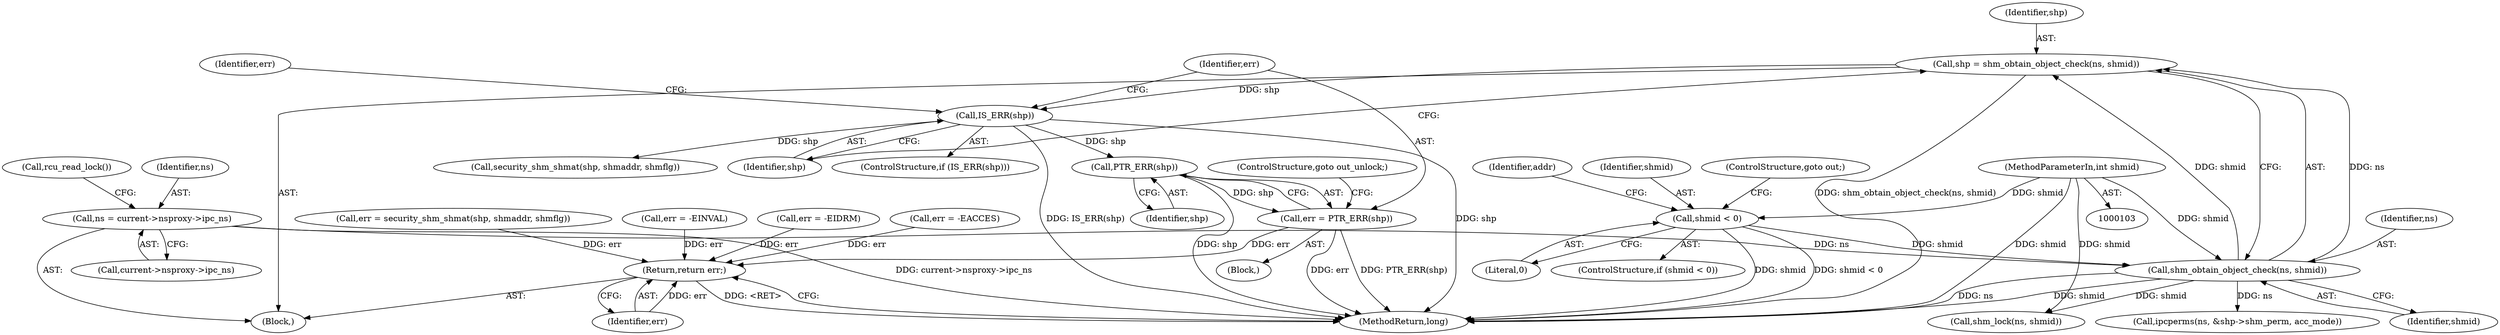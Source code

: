 digraph "0_linux_e1d35d4dc7f089e6c9c080d556feedf9c706f0c7@pointer" {
"1000242" [label="(Call,PTR_ERR(shp))"];
"1000237" [label="(Call,IS_ERR(shp))"];
"1000231" [label="(Call,shp = shm_obtain_object_check(ns, shmid))"];
"1000233" [label="(Call,shm_obtain_object_check(ns, shmid))"];
"1000223" [label="(Call,ns = current->nsproxy->ipc_ns)"];
"1000131" [label="(Call,shmid < 0)"];
"1000104" [label="(MethodParameterIn,int shmid)"];
"1000240" [label="(Call,err = PTR_ERR(shp))"];
"1000538" [label="(Return,return err;)"];
"1000109" [label="(Block,)"];
"1000510" [label="(Call,shm_lock(ns, shmid))"];
"1000246" [label="(Identifier,err)"];
"1000538" [label="(Return,return err;)"];
"1000232" [label="(Identifier,shp)"];
"1000540" [label="(MethodReturn,long)"];
"1000239" [label="(Block,)"];
"1000258" [label="(Call,err = security_shm_shmat(shp, shmaddr, shmflg))"];
"1000223" [label="(Call,ns = current->nsproxy->ipc_ns)"];
"1000233" [label="(Call,shm_obtain_object_check(ns, shmid))"];
"1000130" [label="(ControlStructure,if (shmid < 0))"];
"1000134" [label="(ControlStructure,goto out;)"];
"1000240" [label="(Call,err = PTR_ERR(shp))"];
"1000539" [label="(Identifier,err)"];
"1000225" [label="(Call,current->nsproxy->ipc_ns)"];
"1000133" [label="(Literal,0)"];
"1000138" [label="(Identifier,addr)"];
"1000126" [label="(Call,err = -EINVAL)"];
"1000250" [label="(Call,ipcperms(ns, &shp->shm_perm, acc_mode))"];
"1000235" [label="(Identifier,shmid)"];
"1000260" [label="(Call,security_shm_shmat(shp, shmaddr, shmflg))"];
"1000131" [label="(Call,shmid < 0)"];
"1000243" [label="(Identifier,shp)"];
"1000244" [label="(ControlStructure,goto out_unlock;)"];
"1000285" [label="(Call,err = -EIDRM)"];
"1000132" [label="(Identifier,shmid)"];
"1000237" [label="(Call,IS_ERR(shp))"];
"1000242" [label="(Call,PTR_ERR(shp))"];
"1000231" [label="(Call,shp = shm_obtain_object_check(ns, shmid))"];
"1000245" [label="(Call,err = -EACCES)"];
"1000241" [label="(Identifier,err)"];
"1000224" [label="(Identifier,ns)"];
"1000230" [label="(Call,rcu_read_lock())"];
"1000234" [label="(Identifier,ns)"];
"1000104" [label="(MethodParameterIn,int shmid)"];
"1000238" [label="(Identifier,shp)"];
"1000236" [label="(ControlStructure,if (IS_ERR(shp)))"];
"1000242" -> "1000240"  [label="AST: "];
"1000242" -> "1000243"  [label="CFG: "];
"1000243" -> "1000242"  [label="AST: "];
"1000240" -> "1000242"  [label="CFG: "];
"1000242" -> "1000540"  [label="DDG: shp"];
"1000242" -> "1000240"  [label="DDG: shp"];
"1000237" -> "1000242"  [label="DDG: shp"];
"1000237" -> "1000236"  [label="AST: "];
"1000237" -> "1000238"  [label="CFG: "];
"1000238" -> "1000237"  [label="AST: "];
"1000241" -> "1000237"  [label="CFG: "];
"1000246" -> "1000237"  [label="CFG: "];
"1000237" -> "1000540"  [label="DDG: IS_ERR(shp)"];
"1000237" -> "1000540"  [label="DDG: shp"];
"1000231" -> "1000237"  [label="DDG: shp"];
"1000237" -> "1000260"  [label="DDG: shp"];
"1000231" -> "1000109"  [label="AST: "];
"1000231" -> "1000233"  [label="CFG: "];
"1000232" -> "1000231"  [label="AST: "];
"1000233" -> "1000231"  [label="AST: "];
"1000238" -> "1000231"  [label="CFG: "];
"1000231" -> "1000540"  [label="DDG: shm_obtain_object_check(ns, shmid)"];
"1000233" -> "1000231"  [label="DDG: ns"];
"1000233" -> "1000231"  [label="DDG: shmid"];
"1000233" -> "1000235"  [label="CFG: "];
"1000234" -> "1000233"  [label="AST: "];
"1000235" -> "1000233"  [label="AST: "];
"1000233" -> "1000540"  [label="DDG: shmid"];
"1000233" -> "1000540"  [label="DDG: ns"];
"1000223" -> "1000233"  [label="DDG: ns"];
"1000131" -> "1000233"  [label="DDG: shmid"];
"1000104" -> "1000233"  [label="DDG: shmid"];
"1000233" -> "1000250"  [label="DDG: ns"];
"1000233" -> "1000510"  [label="DDG: shmid"];
"1000223" -> "1000109"  [label="AST: "];
"1000223" -> "1000225"  [label="CFG: "];
"1000224" -> "1000223"  [label="AST: "];
"1000225" -> "1000223"  [label="AST: "];
"1000230" -> "1000223"  [label="CFG: "];
"1000223" -> "1000540"  [label="DDG: current->nsproxy->ipc_ns"];
"1000131" -> "1000130"  [label="AST: "];
"1000131" -> "1000133"  [label="CFG: "];
"1000132" -> "1000131"  [label="AST: "];
"1000133" -> "1000131"  [label="AST: "];
"1000134" -> "1000131"  [label="CFG: "];
"1000138" -> "1000131"  [label="CFG: "];
"1000131" -> "1000540"  [label="DDG: shmid"];
"1000131" -> "1000540"  [label="DDG: shmid < 0"];
"1000104" -> "1000131"  [label="DDG: shmid"];
"1000104" -> "1000103"  [label="AST: "];
"1000104" -> "1000540"  [label="DDG: shmid"];
"1000104" -> "1000510"  [label="DDG: shmid"];
"1000240" -> "1000239"  [label="AST: "];
"1000241" -> "1000240"  [label="AST: "];
"1000244" -> "1000240"  [label="CFG: "];
"1000240" -> "1000540"  [label="DDG: PTR_ERR(shp)"];
"1000240" -> "1000540"  [label="DDG: err"];
"1000240" -> "1000538"  [label="DDG: err"];
"1000538" -> "1000109"  [label="AST: "];
"1000538" -> "1000539"  [label="CFG: "];
"1000539" -> "1000538"  [label="AST: "];
"1000540" -> "1000538"  [label="CFG: "];
"1000538" -> "1000540"  [label="DDG: <RET>"];
"1000539" -> "1000538"  [label="DDG: err"];
"1000258" -> "1000538"  [label="DDG: err"];
"1000285" -> "1000538"  [label="DDG: err"];
"1000126" -> "1000538"  [label="DDG: err"];
"1000245" -> "1000538"  [label="DDG: err"];
}
